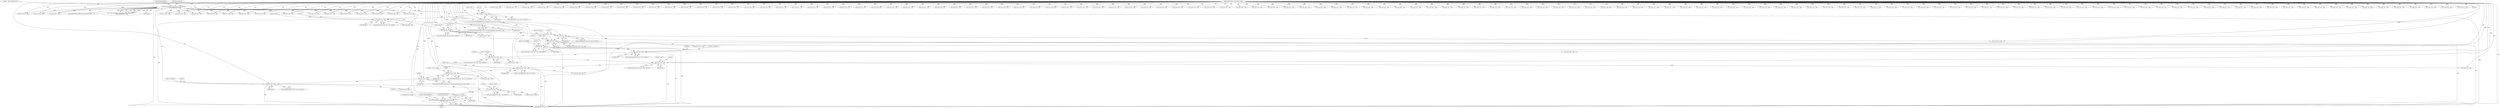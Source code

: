 digraph "0_ImageMagick_56d6e20de489113617cbbddaf41e92600a34db22@pointer" {
"1004963" [label="(Call,(const char *) tag)"];
"1004943" [label="(Call,(const char *) tag)"];
"1004818" [label="(Call,(const char *) tag)"];
"1000212" [label="(Call,LogMagickEvent(CoderEvent,GetMagickModule(),\n    \"  SAX.startElement(%s\",tag))"];
"1000184" [label="(MethodParameterIn,const xmlChar *tag)"];
"1004809" [label="(Call,(const char *) tag)"];
"1004687" [label="(Call,(const char *) tag)"];
"1004429" [label="(Call,(const char *) tag)"];
"1004292" [label="(Call,(const char *) tag)"];
"1003293" [label="(Call,(const char *) tag)"];
"1003284" [label="(Call,(const char *) tag)"];
"1002933" [label="(Call,(const char *) tag)"];
"1002662" [label="(Call,(const char *) tag)"];
"1002478" [label="(Call,(const char *) tag)"];
"1002275" [label="(Call,(const char *) tag)"];
"1002266" [label="(Call,(const char *) tag)"];
"1001969" [label="(Call,(const char *) tag)"];
"1001717" [label="(Call,(const char *) tag)"];
"1004960" [label="(Call,ThrowMSLException(OptionError,\"NoImagesDefined\",\n                (const char *) tag))"];
"1004294" [label="(Identifier,tag)"];
"1002275" [label="(Call,(const char *) tag)"];
"1004687" [label="(Call,(const char *) tag)"];
"1009431" [label="(Call,(const char *) tag)"];
"1009757" [label="(Call,(const char *) tag)"];
"1017474" [label="(Call,(const char *) tag)"];
"1019458" [label="(Call,(const char *) tag)"];
"1008522" [label="(Call,(const char *) tag)"];
"1002481" [label="(Literal,\"charcoal\")"];
"1001707" [label="(Call,(const char *) tag)"];
"1003318" [label="(Call,(const char *) tag)"];
"1012979" [label="(Call,(const char *) tag)"];
"1018615" [label="(Call,(const char *) tag)"];
"1010089" [label="(Call,(const char *) tag)"];
"1014711" [label="(Call,(const char *) tag)"];
"1017207" [label="(Call,(const char *) tag)"];
"1016263" [label="(Call,(const char *) tag)"];
"1004820" [label="(Identifier,tag)"];
"1014234" [label="(Call,(const char *) tag)"];
"1010572" [label="(Call,(const char *) tag)"];
"1000215" [label="(Literal,\"  SAX.startElement(%s\")"];
"1014884" [label="(Call,(const char *) tag)"];
"1004963" [label="(Call,(const char *) tag)"];
"1015073" [label="(Call,(const char *) tag)"];
"1014690" [label="(Call,(const char *) tag)"];
"1004291" [label="(Call,LocaleCompare((const char *) tag,\"contrast\"))"];
"1010594" [label="(Call,(const char *) tag)"];
"1003296" [label="(Literal,\"composite\")"];
"1007928" [label="(Call,(const char *) tag)"];
"1004817" [label="(Call,LocaleCompare((const char *) tag,\"despeckle\"))"];
"1004313" [label="(Call,(const char *) tag)"];
"1008840" [label="(Call,(const char *) tag)"];
"1000212" [label="(Call,LogMagickEvent(CoderEvent,GetMagickModule(),\n    \"  SAX.startElement(%s\",tag))"];
"1004806" [label="(Call,ThrowMSLException(OptionError,\"UnrecognizedElement\",(const char *) tag))"];
"1003286" [label="(Identifier,tag)"];
"1004818" [label="(Call,(const char *) tag)"];
"1009653" [label="(Call,(const char *) tag)"];
"1016285" [label="(Call,(const char *) tag)"];
"1002277" [label="(Identifier,tag)"];
"1008531" [label="(Call,(const char *) tag)"];
"1015472" [label="(Call,(const char *) tag)"];
"1010871" [label="(Call,(const char *) tag)"];
"1018398" [label="(Call,(const char *) tag)"];
"1004966" [label="(ControlStructure,break;)"];
"1015494" [label="(Call,(const char *) tag)"];
"1001720" [label="(Literal,\"blur\")"];
"1002274" [label="(Call,LocaleCompare((const char *) tag,\"colorize\"))"];
"1004295" [label="(Literal,\"contrast\")"];
"1002661" [label="(Call,LocaleCompare((const char *) tag,\"chop\"))"];
"1004960" [label="(Call,ThrowMSLException(OptionError,\"NoImagesDefined\",\n                (const char *) tag))"];
"1010400" [label="(Call,(const char *) tag)"];
"1010059" [label="(Call,(const char *) tag)"];
"1001969" [label="(Call,(const char *) tag)"];
"1013000" [label="(Call,(const char *) tag)"];
"1004428" [label="(Call,LocaleCompare((const char *) tag,\"crop\"))"];
"1000216" [label="(Identifier,tag)"];
"1009062" [label="(Call,(const char *) tag)"];
"1010891" [label="(Call,(const char *) tag)"];
"1004945" [label="(Identifier,tag)"];
"1004965" [label="(Identifier,tag)"];
"1013592" [label="(Call,(const char *) tag)"];
"1017925" [label="(Call,(const char *) tag)"];
"1002665" [label="(Literal,\"chop\")"];
"1004809" [label="(Call,(const char *) tag)"];
"1001971" [label="(Identifier,tag)"];
"1018828" [label="(Call,(const char *) tag)"];
"1004689" [label="(Identifier,tag)"];
"1004946" [label="(Literal,\"display\")"];
"1000286" [label="(Call,(const char *) tag)"];
"1019588" [label="(Call,(const char *) tag)"];
"1009632" [label="(Call,(const char *) tag)"];
"1004962" [label="(Literal,\"NoImagesDefined\")"];
"1004942" [label="(Call,LocaleCompare((const char *) tag,\"display\"))"];
"1015706" [label="(Call,(const char *) tag)"];
"1006938" [label="(Call,(const char *) tag)"];
"1007606" [label="(Call,(const char *) tag)"];
"1017005" [label="(Call,(const char *) tag)"];
"1007189" [label="(Call,(const char *) tag)"];
"1009088" [label="(Call,(const char *) tag)"];
"1006758" [label="(Call,(const char *) tag)"];
"1009452" [label="(Call,(const char *) tag)"];
"1019079" [label="(Call,(const char *) tag)"];
"1008134" [label="(Call,(const char *) tag)"];
"1013979" [label="(Call,(const char *) tag)"];
"1011207" [label="(Call,(const char *) tag)"];
"1017899" [label="(Call,(const char *) tag)"];
"1002936" [label="(Literal,\"color-floodfill\")"];
"1008863" [label="(Call,(const char *) tag)"];
"1002480" [label="(Identifier,tag)"];
"1013245" [label="(Call,(const char *) tag)"];
"1010768" [label="(Call,(const char *) tag)"];
"1002662" [label="(Call,(const char *) tag)"];
"1018808" [label="(Call,(const char *) tag)"];
"1007948" [label="(Call,(const char *) tag)"];
"1001719" [label="(Identifier,tag)"];
"1006844" [label="(Call,(const char *) tag)"];
"1014255" [label="(Call,(const char *) tag)"];
"1006202" [label="(Call,(const char *) tag)"];
"1012612" [label="(Call,(const char *) tag)"];
"1018914" [label="(Call,(const char *) tag)"];
"1018130" [label="(Call,(const char *) tag)"];
"1003295" [label="(Identifier,tag)"];
"1001972" [label="(Literal,\"border\")"];
"1001557" [label="(Call,(const char *) tag)"];
"1016537" [label="(Call,(const char *) tag)"];
"1002478" [label="(Call,(const char *) tag)"];
"1015262" [label="(Call,(const char *) tag)"];
"1019429" [label="(Call,(const char *) tag)"];
"1001738" [label="(Call,(const char *) tag)"];
"1012633" [label="(Call,(const char *) tag)"];
"1016975" [label="(Call,(const char *) tag)"];
"1004686" [label="(Call,LocaleCompare((const char *) tag,\"cycle-colormap\"))"];
"1004431" [label="(Identifier,tag)"];
"1002933" [label="(Call,(const char *) tag)"];
"1006835" [label="(Call,(const char *) tag)"];
"1002266" [label="(Call,(const char *) tag)"];
"1015726" [label="(Call,(const char *) tag)"];
"1001968" [label="(Call,LocaleCompare((const char *) tag,\"border\"))"];
"1008563" [label="(Call,(const char *) tag)"];
"1015052" [label="(Call,(const char *) tag)"];
"1016790" [label="(Call,(const char *) tag)"];
"1006193" [label="(Call,(const char *) tag)"];
"1019232" [label="(Call,(const char *) tag)"];
"1010777" [label="(Call,(const char *) tag)"];
"1017705" [label="(Call,(const char *) tag)"];
"1006613" [label="(Call,(const char *) tag)"];
"1014908" [label="(Call,(const char *) tag)"];
"1015043" [label="(Call,(const char *) tag)"];
"1000214" [label="(Call,GetMagickModule())"];
"1016818" [label="(Call,(const char *) tag)"];
"1006634" [label="(Call,(const char *) tag)"];
"1000470" [label="(Call,(const char *) tag)"];
"1006864" [label="(Call,(const char *) tag)"];
"1000184" [label="(MethodParameterIn,const xmlChar *tag)"];
"1000264" [label="(Call,(const char *) tag)"];
"1004811" [label="(Identifier,tag)"];
"1015283" [label="(Call,(const char *) tag)"];
"1019336" [label="(Call,(const char *) tag)"];
"1010068" [label="(Call,(const char *) tag)"];
"1002955" [label="(Call,(const char *) tag)"];
"1006395" [label="(Call,(const char *) tag)"];
"1010239" [label="(Call,(const char *) tag)"];
"1018328" [label="(Call,(const char *) tag)"];
"1003283" [label="(Call,LocaleCompare((const char *) tag,\"comment\"))"];
"1017726" [label="(Call,(const char *) tag)"];
"1002932" [label="(Call,LocaleCompare((const char *) tag,\"color-floodfill\"))"];
"1017571" [label="(Call,(const char *) tag)"];
"1017454" [label="(Call,(const char *) tag)"];
"1004821" [label="(Literal,\"despeckle\")"];
"1019212" [label="(Call,(const char *) tag)"];
"1004690" [label="(Literal,\"cycle-colormap\")"];
"1005066" [label="(Call,(const char *) tag)"];
"1001716" [label="(Call,LocaleCompare((const char *) tag,\"blur\"))"];
"1001990" [label="(Call,(const char *) tag)"];
"1001717" [label="(Call,(const char *) tag)"];
"1018572" [label="(Call,(const char *) tag)"];
"1003287" [label="(Literal,\"comment\")"];
"1018423" [label="(Call,(const char *) tag)"];
"1008715" [label="(Call,(const char *) tag)"];
"1009766" [label="(Call,(const char *) tag)"];
"1006223" [label="(Call,(const char *) tag)"];
"1004432" [label="(Literal,\"crop\")"];
"1004961" [label="(Identifier,OptionError)"];
"1002298" [label="(Call,(const char *) tag)"];
"1007167" [label="(Call,(const char *) tag)"];
"1012603" [label="(Call,(const char *) tag)"];
"1019103" [label="(Call,(const char *) tag)"];
"1006738" [label="(Call,(const char *) tag)"];
"1004839" [label="(Call,(const char *) tag)"];
"1004450" [label="(Call,(const char *) tag)"];
"1004959" [label="(Block,)"];
"1002477" [label="(Call,LocaleCompare((const char *) tag, \"charcoal\"))"];
"1004943" [label="(Call,(const char *) tag)"];
"1019438" [label="(Call,(const char *) tag)"];
"1001535" [label="(Call,(const char *) tag)"];
"1007597" [label="(Call,(const char *) tag)"];
"1011436" [label="(Call,(const char *) tag)"];
"1006917" [label="(Call,(const char *) tag)"];
"1008513" [label="(Call,(const char *) tag)"];
"1008736" [label="(Call,(const char *) tag)"];
"1014509" [label="(Call,(const char *) tag)"];
"1019356" [label="(Call,(const char *) tag)"];
"1013956" [label="(Call,(const char *) tag)"];
"1005045" [label="(Call,(const char *) tag)"];
"1011177" [label="(Call,(const char *) tag)"];
"1002664" [label="(Identifier,tag)"];
"1011186" [label="(Call,(const char *) tag)"];
"1019606" [label="(Call,LogMagickEvent(CoderEvent,GetMagickModule(),\"  )\"))"];
"1002268" [label="(Identifier,tag)"];
"1007042" [label="(Call,(const char *) tag)"];
"1000491" [label="(Call,(const char *) tag)"];
"1010370" [label="(Call,(const char *) tag)"];
"1004429" [label="(Call,(const char *) tag)"];
"1013614" [label="(Call,(const char *) tag)"];
"1002506" [label="(Call,(const char *) tag)"];
"1017228" [label="(Call,(const char *) tag)"];
"1002278" [label="(Literal,\"colorize\")"];
"1009787" [label="(Call,(const char *) tag)"];
"1019580" [label="(Call,(const char *) tag)"];
"1014466" [label="(Call,(const char *) tag)"];
"1018636" [label="(Call,(const char *) tag)"];
"1008320" [label="(Call,(const char *) tag)"];
"1000210" [label="(Call,(void) LogMagickEvent(CoderEvent,GetMagickModule(),\n    \"  SAX.startElement(%s\",tag))"];
"1002263" [label="(Call,ThrowMSLException(OptionError,\"UnrecognizedElement\",(const char *) tag))"];
"1004292" [label="(Call,(const char *) tag)"];
"1013181" [label="(Call,(const char *) tag)"];
"1008125" [label="(Call,(const char *) tag)"];
"1018905" [label="(Call,(const char *) tag)"];
"1003293" [label="(Call,(const char *) tag)"];
"1000213" [label="(Identifier,CoderEvent)"];
"1004708" [label="(Call,(const char *) tag)"];
"1007063" [label="(Call,(const char *) tag)"];
"1002683" [label="(Call,(const char *) tag)"];
"1006416" [label="(Call,(const char *) tag)"];
"1019610" [label="(MethodReturn,static void)"];
"1016516" [label="(Call,(const char *) tag)"];
"1017551" [label="(Call,(const char *) tag)"];
"1002935" [label="(Identifier,tag)"];
"1018935" [label="(Call,(const char *) tag)"];
"1010379" [label="(Call,(const char *) tag)"];
"1012844" [label="(Call,(const char *) tag)"];
"1008091" [label="(Call,(const char *) tag)"];
"1007628" [label="(Call,(const char *) tag)"];
"1003284" [label="(Call,(const char *) tag)"];
"1018104" [label="(Call,(const char *) tag)"];
"1003292" [label="(Call,LocaleCompare((const char *) tag,\"composite\"))"];
"1010259" [label="(Call,(const char *) tag)"];
"1018308" [label="(Call,(const char *) tag)"];
"1008341" [label="(Call,(const char *) tag)"];
"1004963" -> "1004960"  [label="AST: "];
"1004963" -> "1004965"  [label="CFG: "];
"1004964" -> "1004963"  [label="AST: "];
"1004965" -> "1004963"  [label="AST: "];
"1004960" -> "1004963"  [label="CFG: "];
"1004963" -> "1019610"  [label="DDG: "];
"1004963" -> "1004960"  [label="DDG: "];
"1004943" -> "1004963"  [label="DDG: "];
"1000184" -> "1004963"  [label="DDG: "];
"1004943" -> "1004942"  [label="AST: "];
"1004943" -> "1004945"  [label="CFG: "];
"1004944" -> "1004943"  [label="AST: "];
"1004945" -> "1004943"  [label="AST: "];
"1004946" -> "1004943"  [label="CFG: "];
"1004943" -> "1019610"  [label="DDG: "];
"1004943" -> "1004942"  [label="DDG: "];
"1004818" -> "1004943"  [label="DDG: "];
"1000184" -> "1004943"  [label="DDG: "];
"1004943" -> "1005045"  [label="DDG: "];
"1004818" -> "1004817"  [label="AST: "];
"1004818" -> "1004820"  [label="CFG: "];
"1004819" -> "1004818"  [label="AST: "];
"1004820" -> "1004818"  [label="AST: "];
"1004821" -> "1004818"  [label="CFG: "];
"1004818" -> "1019610"  [label="DDG: "];
"1004818" -> "1004817"  [label="DDG: "];
"1000212" -> "1004818"  [label="DDG: "];
"1004809" -> "1004818"  [label="DDG: "];
"1000184" -> "1004818"  [label="DDG: "];
"1004818" -> "1004839"  [label="DDG: "];
"1000212" -> "1000210"  [label="AST: "];
"1000212" -> "1000216"  [label="CFG: "];
"1000213" -> "1000212"  [label="AST: "];
"1000214" -> "1000212"  [label="AST: "];
"1000215" -> "1000212"  [label="AST: "];
"1000216" -> "1000212"  [label="AST: "];
"1000210" -> "1000212"  [label="CFG: "];
"1000212" -> "1019610"  [label="DDG: "];
"1000212" -> "1000210"  [label="DDG: "];
"1000212" -> "1000210"  [label="DDG: "];
"1000212" -> "1000210"  [label="DDG: "];
"1000212" -> "1000210"  [label="DDG: "];
"1000184" -> "1000212"  [label="DDG: "];
"1000212" -> "1000264"  [label="DDG: "];
"1000212" -> "1001717"  [label="DDG: "];
"1000212" -> "1002275"  [label="DDG: "];
"1000212" -> "1006202"  [label="DDG: "];
"1000212" -> "1006844"  [label="DDG: "];
"1000212" -> "1007606"  [label="DDG: "];
"1000212" -> "1008134"  [label="DDG: "];
"1000212" -> "1008522"  [label="DDG: "];
"1000212" -> "1008715"  [label="DDG: "];
"1000212" -> "1010068"  [label="DDG: "];
"1000212" -> "1010379"  [label="DDG: "];
"1000212" -> "1010777"  [label="DDG: "];
"1000212" -> "1011186"  [label="DDG: "];
"1000212" -> "1012612"  [label="DDG: "];
"1000212" -> "1015052"  [label="DDG: "];
"1000212" -> "1018308"  [label="DDG: "];
"1000212" -> "1018572"  [label="DDG: "];
"1000212" -> "1018914"  [label="DDG: "];
"1000212" -> "1019438"  [label="DDG: "];
"1000212" -> "1019588"  [label="DDG: "];
"1000212" -> "1019606"  [label="DDG: "];
"1000184" -> "1000182"  [label="AST: "];
"1000184" -> "1019610"  [label="DDG: "];
"1000184" -> "1000264"  [label="DDG: "];
"1000184" -> "1000286"  [label="DDG: "];
"1000184" -> "1000470"  [label="DDG: "];
"1000184" -> "1000491"  [label="DDG: "];
"1000184" -> "1001535"  [label="DDG: "];
"1000184" -> "1001557"  [label="DDG: "];
"1000184" -> "1001707"  [label="DDG: "];
"1000184" -> "1001717"  [label="DDG: "];
"1000184" -> "1001738"  [label="DDG: "];
"1000184" -> "1001969"  [label="DDG: "];
"1000184" -> "1001990"  [label="DDG: "];
"1000184" -> "1002266"  [label="DDG: "];
"1000184" -> "1002275"  [label="DDG: "];
"1000184" -> "1002298"  [label="DDG: "];
"1000184" -> "1002478"  [label="DDG: "];
"1000184" -> "1002506"  [label="DDG: "];
"1000184" -> "1002662"  [label="DDG: "];
"1000184" -> "1002683"  [label="DDG: "];
"1000184" -> "1002933"  [label="DDG: "];
"1000184" -> "1002955"  [label="DDG: "];
"1000184" -> "1003284"  [label="DDG: "];
"1000184" -> "1003293"  [label="DDG: "];
"1000184" -> "1003318"  [label="DDG: "];
"1000184" -> "1004292"  [label="DDG: "];
"1000184" -> "1004313"  [label="DDG: "];
"1000184" -> "1004429"  [label="DDG: "];
"1000184" -> "1004450"  [label="DDG: "];
"1000184" -> "1004687"  [label="DDG: "];
"1000184" -> "1004708"  [label="DDG: "];
"1000184" -> "1004809"  [label="DDG: "];
"1000184" -> "1004839"  [label="DDG: "];
"1000184" -> "1005045"  [label="DDG: "];
"1000184" -> "1005066"  [label="DDG: "];
"1000184" -> "1006193"  [label="DDG: "];
"1000184" -> "1006202"  [label="DDG: "];
"1000184" -> "1006223"  [label="DDG: "];
"1000184" -> "1006395"  [label="DDG: "];
"1000184" -> "1006416"  [label="DDG: "];
"1000184" -> "1006613"  [label="DDG: "];
"1000184" -> "1006634"  [label="DDG: "];
"1000184" -> "1006738"  [label="DDG: "];
"1000184" -> "1006758"  [label="DDG: "];
"1000184" -> "1006835"  [label="DDG: "];
"1000184" -> "1006844"  [label="DDG: "];
"1000184" -> "1006864"  [label="DDG: "];
"1000184" -> "1006917"  [label="DDG: "];
"1000184" -> "1006938"  [label="DDG: "];
"1000184" -> "1007042"  [label="DDG: "];
"1000184" -> "1007063"  [label="DDG: "];
"1000184" -> "1007167"  [label="DDG: "];
"1000184" -> "1007189"  [label="DDG: "];
"1000184" -> "1007597"  [label="DDG: "];
"1000184" -> "1007606"  [label="DDG: "];
"1000184" -> "1007628"  [label="DDG: "];
"1000184" -> "1007928"  [label="DDG: "];
"1000184" -> "1007948"  [label="DDG: "];
"1000184" -> "1008091"  [label="DDG: "];
"1000184" -> "1008125"  [label="DDG: "];
"1000184" -> "1008134"  [label="DDG: "];
"1000184" -> "1008320"  [label="DDG: "];
"1000184" -> "1008341"  [label="DDG: "];
"1000184" -> "1008513"  [label="DDG: "];
"1000184" -> "1008522"  [label="DDG: "];
"1000184" -> "1008531"  [label="DDG: "];
"1000184" -> "1008563"  [label="DDG: "];
"1000184" -> "1008715"  [label="DDG: "];
"1000184" -> "1008736"  [label="DDG: "];
"1000184" -> "1008840"  [label="DDG: "];
"1000184" -> "1008863"  [label="DDG: "];
"1000184" -> "1009062"  [label="DDG: "];
"1000184" -> "1009088"  [label="DDG: "];
"1000184" -> "1009431"  [label="DDG: "];
"1000184" -> "1009452"  [label="DDG: "];
"1000184" -> "1009632"  [label="DDG: "];
"1000184" -> "1009653"  [label="DDG: "];
"1000184" -> "1009757"  [label="DDG: "];
"1000184" -> "1009766"  [label="DDG: "];
"1000184" -> "1009787"  [label="DDG: "];
"1000184" -> "1010059"  [label="DDG: "];
"1000184" -> "1010068"  [label="DDG: "];
"1000184" -> "1010089"  [label="DDG: "];
"1000184" -> "1010239"  [label="DDG: "];
"1000184" -> "1010259"  [label="DDG: "];
"1000184" -> "1010370"  [label="DDG: "];
"1000184" -> "1010379"  [label="DDG: "];
"1000184" -> "1010400"  [label="DDG: "];
"1000184" -> "1010572"  [label="DDG: "];
"1000184" -> "1010594"  [label="DDG: "];
"1000184" -> "1010768"  [label="DDG: "];
"1000184" -> "1010777"  [label="DDG: "];
"1000184" -> "1010871"  [label="DDG: "];
"1000184" -> "1010891"  [label="DDG: "];
"1000184" -> "1011177"  [label="DDG: "];
"1000184" -> "1011186"  [label="DDG: "];
"1000184" -> "1011207"  [label="DDG: "];
"1000184" -> "1011436"  [label="DDG: "];
"1000184" -> "1012603"  [label="DDG: "];
"1000184" -> "1012612"  [label="DDG: "];
"1000184" -> "1012633"  [label="DDG: "];
"1000184" -> "1012844"  [label="DDG: "];
"1000184" -> "1012979"  [label="DDG: "];
"1000184" -> "1013000"  [label="DDG: "];
"1000184" -> "1013181"  [label="DDG: "];
"1000184" -> "1013245"  [label="DDG: "];
"1000184" -> "1013592"  [label="DDG: "];
"1000184" -> "1013614"  [label="DDG: "];
"1000184" -> "1013956"  [label="DDG: "];
"1000184" -> "1013979"  [label="DDG: "];
"1000184" -> "1014234"  [label="DDG: "];
"1000184" -> "1014255"  [label="DDG: "];
"1000184" -> "1014466"  [label="DDG: "];
"1000184" -> "1014509"  [label="DDG: "];
"1000184" -> "1014690"  [label="DDG: "];
"1000184" -> "1014711"  [label="DDG: "];
"1000184" -> "1014884"  [label="DDG: "];
"1000184" -> "1014908"  [label="DDG: "];
"1000184" -> "1015043"  [label="DDG: "];
"1000184" -> "1015052"  [label="DDG: "];
"1000184" -> "1015073"  [label="DDG: "];
"1000184" -> "1015262"  [label="DDG: "];
"1000184" -> "1015283"  [label="DDG: "];
"1000184" -> "1015472"  [label="DDG: "];
"1000184" -> "1015494"  [label="DDG: "];
"1000184" -> "1015706"  [label="DDG: "];
"1000184" -> "1015726"  [label="DDG: "];
"1000184" -> "1016263"  [label="DDG: "];
"1000184" -> "1016285"  [label="DDG: "];
"1000184" -> "1016516"  [label="DDG: "];
"1000184" -> "1016537"  [label="DDG: "];
"1000184" -> "1016790"  [label="DDG: "];
"1000184" -> "1016818"  [label="DDG: "];
"1000184" -> "1016975"  [label="DDG: "];
"1000184" -> "1017005"  [label="DDG: "];
"1000184" -> "1017207"  [label="DDG: "];
"1000184" -> "1017228"  [label="DDG: "];
"1000184" -> "1017454"  [label="DDG: "];
"1000184" -> "1017474"  [label="DDG: "];
"1000184" -> "1017551"  [label="DDG: "];
"1000184" -> "1017571"  [label="DDG: "];
"1000184" -> "1017705"  [label="DDG: "];
"1000184" -> "1017726"  [label="DDG: "];
"1000184" -> "1017899"  [label="DDG: "];
"1000184" -> "1017925"  [label="DDG: "];
"1000184" -> "1018104"  [label="DDG: "];
"1000184" -> "1018130"  [label="DDG: "];
"1000184" -> "1018308"  [label="DDG: "];
"1000184" -> "1018328"  [label="DDG: "];
"1000184" -> "1018398"  [label="DDG: "];
"1000184" -> "1018423"  [label="DDG: "];
"1000184" -> "1018572"  [label="DDG: "];
"1000184" -> "1018615"  [label="DDG: "];
"1000184" -> "1018636"  [label="DDG: "];
"1000184" -> "1018808"  [label="DDG: "];
"1000184" -> "1018828"  [label="DDG: "];
"1000184" -> "1018905"  [label="DDG: "];
"1000184" -> "1018914"  [label="DDG: "];
"1000184" -> "1018935"  [label="DDG: "];
"1000184" -> "1019079"  [label="DDG: "];
"1000184" -> "1019103"  [label="DDG: "];
"1000184" -> "1019212"  [label="DDG: "];
"1000184" -> "1019232"  [label="DDG: "];
"1000184" -> "1019336"  [label="DDG: "];
"1000184" -> "1019356"  [label="DDG: "];
"1000184" -> "1019429"  [label="DDG: "];
"1000184" -> "1019438"  [label="DDG: "];
"1000184" -> "1019458"  [label="DDG: "];
"1000184" -> "1019580"  [label="DDG: "];
"1000184" -> "1019588"  [label="DDG: "];
"1004809" -> "1004806"  [label="AST: "];
"1004809" -> "1004811"  [label="CFG: "];
"1004810" -> "1004809"  [label="AST: "];
"1004811" -> "1004809"  [label="AST: "];
"1004806" -> "1004809"  [label="CFG: "];
"1004809" -> "1004806"  [label="DDG: "];
"1004687" -> "1004809"  [label="DDG: "];
"1004687" -> "1004686"  [label="AST: "];
"1004687" -> "1004689"  [label="CFG: "];
"1004688" -> "1004687"  [label="AST: "];
"1004689" -> "1004687"  [label="AST: "];
"1004690" -> "1004687"  [label="CFG: "];
"1004687" -> "1019610"  [label="DDG: "];
"1004687" -> "1004686"  [label="DDG: "];
"1004429" -> "1004687"  [label="DDG: "];
"1004687" -> "1004708"  [label="DDG: "];
"1004429" -> "1004428"  [label="AST: "];
"1004429" -> "1004431"  [label="CFG: "];
"1004430" -> "1004429"  [label="AST: "];
"1004431" -> "1004429"  [label="AST: "];
"1004432" -> "1004429"  [label="CFG: "];
"1004429" -> "1019610"  [label="DDG: "];
"1004429" -> "1004428"  [label="DDG: "];
"1004292" -> "1004429"  [label="DDG: "];
"1004429" -> "1004450"  [label="DDG: "];
"1004292" -> "1004291"  [label="AST: "];
"1004292" -> "1004294"  [label="CFG: "];
"1004293" -> "1004292"  [label="AST: "];
"1004294" -> "1004292"  [label="AST: "];
"1004295" -> "1004292"  [label="CFG: "];
"1004292" -> "1019610"  [label="DDG: "];
"1004292" -> "1004291"  [label="DDG: "];
"1003293" -> "1004292"  [label="DDG: "];
"1004292" -> "1004313"  [label="DDG: "];
"1003293" -> "1003292"  [label="AST: "];
"1003293" -> "1003295"  [label="CFG: "];
"1003294" -> "1003293"  [label="AST: "];
"1003295" -> "1003293"  [label="AST: "];
"1003296" -> "1003293"  [label="CFG: "];
"1003293" -> "1019610"  [label="DDG: "];
"1003293" -> "1003292"  [label="DDG: "];
"1003284" -> "1003293"  [label="DDG: "];
"1003293" -> "1003318"  [label="DDG: "];
"1003284" -> "1003283"  [label="AST: "];
"1003284" -> "1003286"  [label="CFG: "];
"1003285" -> "1003284"  [label="AST: "];
"1003286" -> "1003284"  [label="AST: "];
"1003287" -> "1003284"  [label="CFG: "];
"1003284" -> "1019610"  [label="DDG: "];
"1003284" -> "1003283"  [label="DDG: "];
"1002933" -> "1003284"  [label="DDG: "];
"1002933" -> "1002932"  [label="AST: "];
"1002933" -> "1002935"  [label="CFG: "];
"1002934" -> "1002933"  [label="AST: "];
"1002935" -> "1002933"  [label="AST: "];
"1002936" -> "1002933"  [label="CFG: "];
"1002933" -> "1019610"  [label="DDG: "];
"1002933" -> "1002932"  [label="DDG: "];
"1002662" -> "1002933"  [label="DDG: "];
"1002933" -> "1002955"  [label="DDG: "];
"1002662" -> "1002661"  [label="AST: "];
"1002662" -> "1002664"  [label="CFG: "];
"1002663" -> "1002662"  [label="AST: "];
"1002664" -> "1002662"  [label="AST: "];
"1002665" -> "1002662"  [label="CFG: "];
"1002662" -> "1019610"  [label="DDG: "];
"1002662" -> "1002661"  [label="DDG: "];
"1002478" -> "1002662"  [label="DDG: "];
"1002662" -> "1002683"  [label="DDG: "];
"1002478" -> "1002477"  [label="AST: "];
"1002478" -> "1002480"  [label="CFG: "];
"1002479" -> "1002478"  [label="AST: "];
"1002480" -> "1002478"  [label="AST: "];
"1002481" -> "1002478"  [label="CFG: "];
"1002478" -> "1019610"  [label="DDG: "];
"1002478" -> "1002477"  [label="DDG: "];
"1002275" -> "1002478"  [label="DDG: "];
"1002478" -> "1002506"  [label="DDG: "];
"1002275" -> "1002274"  [label="AST: "];
"1002275" -> "1002277"  [label="CFG: "];
"1002276" -> "1002275"  [label="AST: "];
"1002277" -> "1002275"  [label="AST: "];
"1002278" -> "1002275"  [label="CFG: "];
"1002275" -> "1019610"  [label="DDG: "];
"1002275" -> "1002274"  [label="DDG: "];
"1002266" -> "1002275"  [label="DDG: "];
"1002275" -> "1002298"  [label="DDG: "];
"1002266" -> "1002263"  [label="AST: "];
"1002266" -> "1002268"  [label="CFG: "];
"1002267" -> "1002266"  [label="AST: "];
"1002268" -> "1002266"  [label="AST: "];
"1002263" -> "1002266"  [label="CFG: "];
"1002266" -> "1002263"  [label="DDG: "];
"1001969" -> "1002266"  [label="DDG: "];
"1001969" -> "1001968"  [label="AST: "];
"1001969" -> "1001971"  [label="CFG: "];
"1001970" -> "1001969"  [label="AST: "];
"1001971" -> "1001969"  [label="AST: "];
"1001972" -> "1001969"  [label="CFG: "];
"1001969" -> "1019610"  [label="DDG: "];
"1001969" -> "1001968"  [label="DDG: "];
"1001717" -> "1001969"  [label="DDG: "];
"1001969" -> "1001990"  [label="DDG: "];
"1001717" -> "1001716"  [label="AST: "];
"1001717" -> "1001719"  [label="CFG: "];
"1001718" -> "1001717"  [label="AST: "];
"1001719" -> "1001717"  [label="AST: "];
"1001720" -> "1001717"  [label="CFG: "];
"1001717" -> "1019610"  [label="DDG: "];
"1001717" -> "1001716"  [label="DDG: "];
"1001717" -> "1001738"  [label="DDG: "];
"1004960" -> "1004959"  [label="AST: "];
"1004961" -> "1004960"  [label="AST: "];
"1004962" -> "1004960"  [label="AST: "];
"1004966" -> "1004960"  [label="CFG: "];
"1004960" -> "1019610"  [label="DDG: "];
"1004960" -> "1019610"  [label="DDG: "];
"1004960" -> "1019610"  [label="DDG: "];
"1004806" -> "1004960"  [label="DDG: "];
}
